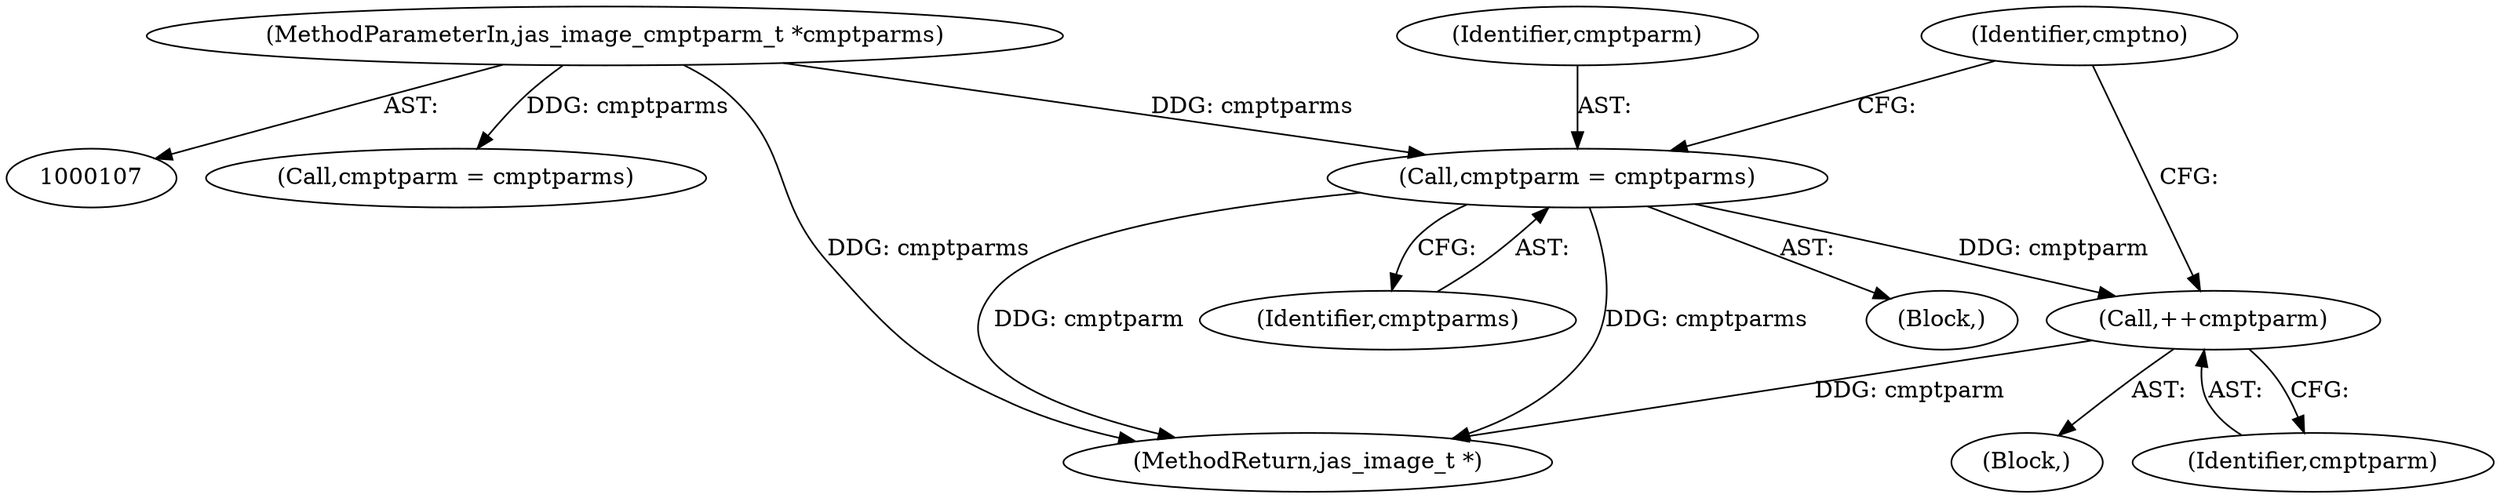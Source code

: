 digraph "0_jasper_d42b2388f7f8e0332c846675133acea151fc557a_12@pointer" {
"1000226" [label="(Call,cmptparm = cmptparms)"];
"1000109" [label="(MethodParameterIn,jas_image_cmptparm_t *cmptparms)"];
"1000235" [label="(Call,++cmptparm)"];
"1000187" [label="(Call,cmptparm = cmptparms)"];
"1000109" [label="(MethodParameterIn,jas_image_cmptparm_t *cmptparms)"];
"1000222" [label="(Block,)"];
"1000232" [label="(Block,)"];
"1000235" [label="(Call,++cmptparm)"];
"1000228" [label="(Identifier,cmptparms)"];
"1000230" [label="(Identifier,cmptno)"];
"1000236" [label="(Identifier,cmptparm)"];
"1000227" [label="(Identifier,cmptparm)"];
"1000226" [label="(Call,cmptparm = cmptparms)"];
"1000316" [label="(MethodReturn,jas_image_t *)"];
"1000226" -> "1000222"  [label="AST: "];
"1000226" -> "1000228"  [label="CFG: "];
"1000227" -> "1000226"  [label="AST: "];
"1000228" -> "1000226"  [label="AST: "];
"1000230" -> "1000226"  [label="CFG: "];
"1000226" -> "1000316"  [label="DDG: cmptparm"];
"1000226" -> "1000316"  [label="DDG: cmptparms"];
"1000109" -> "1000226"  [label="DDG: cmptparms"];
"1000226" -> "1000235"  [label="DDG: cmptparm"];
"1000109" -> "1000107"  [label="AST: "];
"1000109" -> "1000316"  [label="DDG: cmptparms"];
"1000109" -> "1000187"  [label="DDG: cmptparms"];
"1000235" -> "1000232"  [label="AST: "];
"1000235" -> "1000236"  [label="CFG: "];
"1000236" -> "1000235"  [label="AST: "];
"1000230" -> "1000235"  [label="CFG: "];
"1000235" -> "1000316"  [label="DDG: cmptparm"];
}
